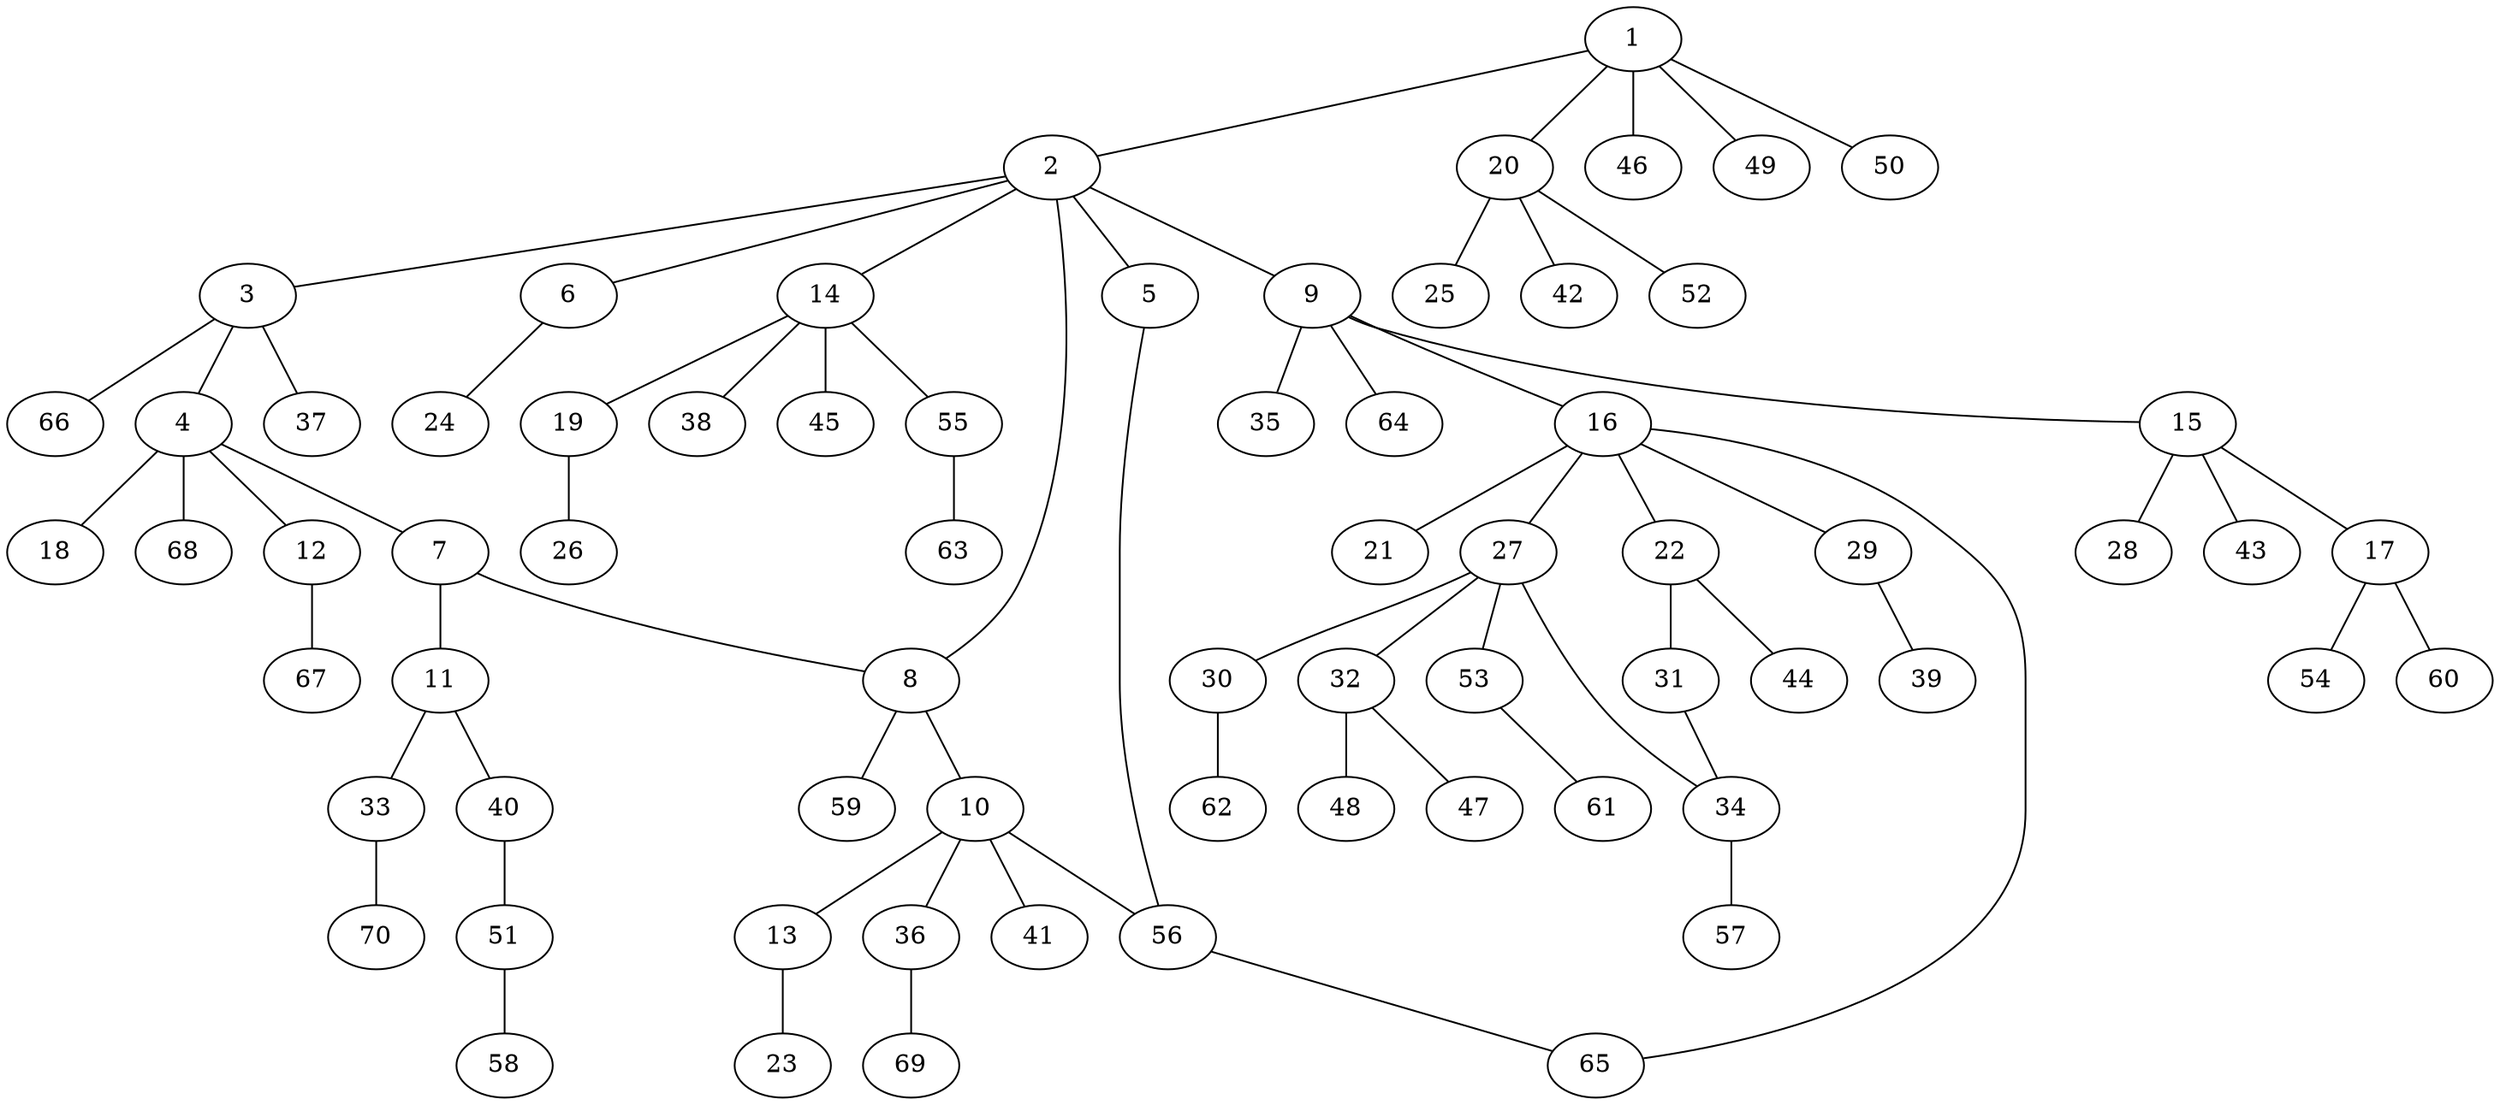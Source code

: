graph graphname {1--2
1--20
1--46
1--49
1--50
2--3
2--5
2--6
2--8
2--9
2--14
3--4
3--37
3--66
4--7
4--12
4--18
4--68
5--56
6--24
7--8
7--11
8--10
8--59
9--15
9--16
9--35
9--64
10--13
10--36
10--41
10--56
11--33
11--40
12--67
13--23
14--19
14--38
14--45
14--55
15--17
15--28
15--43
16--21
16--22
16--27
16--29
16--65
17--54
17--60
19--26
20--25
20--42
20--52
22--31
22--44
27--30
27--32
27--34
27--53
29--39
30--62
31--34
32--47
32--48
33--70
34--57
36--69
40--51
51--58
53--61
55--63
56--65
}